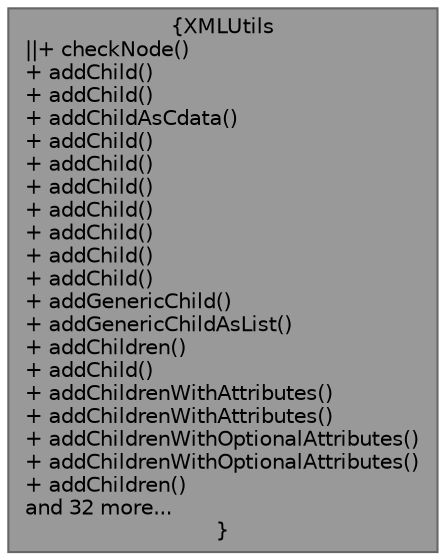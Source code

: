 digraph "XMLUtils"
{
 // INTERACTIVE_SVG=YES
 // LATEX_PDF_SIZE
  bgcolor="transparent";
  edge [fontname=Helvetica,fontsize=10,labelfontname=Helvetica,labelfontsize=10];
  node [fontname=Helvetica,fontsize=10,shape=box,height=0.2,width=0.4];
  Node1 [label="{XMLUtils\n||+ checkNode()\l+ addChild()\l+ addChild()\l+ addChildAsCdata()\l+ addChild()\l+ addChild()\l+ addChild()\l+ addChild()\l+ addChild()\l+ addChild()\l+ addChild()\l+ addGenericChild()\l+ addGenericChildAsList()\l+ addChildren()\l+ addChild()\l+ addChildrenWithAttributes()\l+ addChildrenWithAttributes()\l+ addChildrenWithOptionalAttributes()\l+ addChildrenWithOptionalAttributes()\l+ addChildren()\land 32 more...\l}",height=0.2,width=0.4,color="gray40", fillcolor="grey60", style="filled", fontcolor="black",tooltip="XML Utilities Class."];
}
